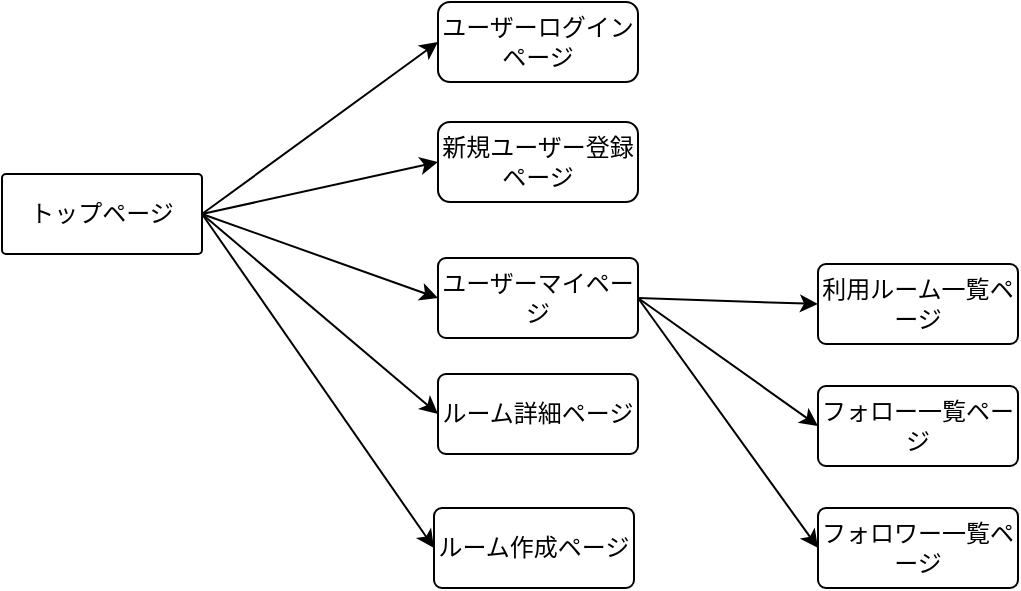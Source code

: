 <mxfile>
    <diagram id="TRSRo84aWO7HDEV1oIN-" name="ページ1">
        <mxGraphModel dx="1410" dy="635" grid="0" gridSize="10" guides="1" tooltips="1" connect="1" arrows="1" fold="1" page="0" pageScale="1" pageWidth="827" pageHeight="1169" background="#ffffff" math="0" shadow="0">
            <root>
                <mxCell id="0"/>
                <mxCell id="1" parent="0"/>
                <mxCell id="15" style="edgeStyle=none;rounded=1;html=1;entryX=0;entryY=0.5;entryDx=0;entryDy=0;strokeColor=#000000;exitX=1;exitY=0.5;exitDx=0;exitDy=0;" edge="1" parent="1" source="2" target="6">
                    <mxGeometry relative="1" as="geometry">
                        <mxPoint x="-29" y="168" as="sourcePoint"/>
                    </mxGeometry>
                </mxCell>
                <mxCell id="16" style="edgeStyle=none;rounded=1;html=1;exitX=1;exitY=0.5;exitDx=0;exitDy=0;entryX=0;entryY=0.5;entryDx=0;entryDy=0;strokeColor=#000000;" edge="1" parent="1" source="2" target="10">
                    <mxGeometry relative="1" as="geometry"/>
                </mxCell>
                <mxCell id="20" style="edgeStyle=none;rounded=1;html=1;exitX=1;exitY=0.5;exitDx=0;exitDy=0;entryX=0;entryY=0.5;entryDx=0;entryDy=0;strokeColor=#000000;" edge="1" parent="1" source="2" target="3">
                    <mxGeometry relative="1" as="geometry"/>
                </mxCell>
                <mxCell id="21" style="edgeStyle=none;rounded=1;html=1;exitX=1;exitY=0.5;exitDx=0;exitDy=0;entryX=0;entryY=0.5;entryDx=0;entryDy=0;strokeColor=#000000;" edge="1" parent="1" source="2" target="4">
                    <mxGeometry relative="1" as="geometry"/>
                </mxCell>
                <mxCell id="2" value="トップページ" style="rounded=1;arcSize=5;whiteSpace=wrap;html=1;align=center;" vertex="1" parent="1">
                    <mxGeometry x="-159" y="234" width="100" height="40" as="geometry"/>
                </mxCell>
                <mxCell id="3" value="ユーザーログインページ" style="whiteSpace=wrap;html=1;align=center;rounded=1;" vertex="1" parent="1">
                    <mxGeometry x="59" y="148" width="100" height="40" as="geometry"/>
                </mxCell>
                <mxCell id="4" value="新規ユーザー登録ページ" style="whiteSpace=wrap;html=1;align=center;rounded=1;" vertex="1" parent="1">
                    <mxGeometry x="59" y="208" width="100" height="40" as="geometry"/>
                </mxCell>
                <mxCell id="17" style="edgeStyle=none;rounded=1;html=1;exitX=1;exitY=0.5;exitDx=0;exitDy=0;entryX=0;entryY=0.5;entryDx=0;entryDy=0;strokeColor=#000000;" edge="1" parent="1" source="5" target="7">
                    <mxGeometry relative="1" as="geometry"/>
                </mxCell>
                <mxCell id="18" style="edgeStyle=none;rounded=1;html=1;exitX=1;exitY=0.5;exitDx=0;exitDy=0;entryX=0;entryY=0.5;entryDx=0;entryDy=0;strokeColor=#000000;" edge="1" parent="1" source="5" target="8">
                    <mxGeometry relative="1" as="geometry"/>
                </mxCell>
                <mxCell id="19" style="edgeStyle=none;rounded=1;html=1;exitX=1;exitY=0.5;exitDx=0;exitDy=0;entryX=0;entryY=0.5;entryDx=0;entryDy=0;strokeColor=#000000;" edge="1" parent="1" source="5" target="9">
                    <mxGeometry relative="1" as="geometry"/>
                </mxCell>
                <mxCell id="5" value="ユーザーマイページ" style="rounded=1;arcSize=10;whiteSpace=wrap;html=1;align=center;" vertex="1" parent="1">
                    <mxGeometry x="59" y="276" width="100" height="40" as="geometry"/>
                </mxCell>
                <mxCell id="6" value="ルーム詳細ページ" style="rounded=1;arcSize=10;whiteSpace=wrap;html=1;align=center;" vertex="1" parent="1">
                    <mxGeometry x="59" y="334" width="100" height="40" as="geometry"/>
                </mxCell>
                <mxCell id="7" value="利用ルーム一覧ページ" style="rounded=1;arcSize=10;whiteSpace=wrap;html=1;align=center;" vertex="1" parent="1">
                    <mxGeometry x="249" y="279" width="100" height="40" as="geometry"/>
                </mxCell>
                <mxCell id="8" value="フォロー一覧ページ" style="rounded=1;arcSize=10;whiteSpace=wrap;html=1;align=center;" vertex="1" parent="1">
                    <mxGeometry x="249" y="340" width="100" height="40" as="geometry"/>
                </mxCell>
                <mxCell id="9" value="フォロワー一覧ページ" style="rounded=1;arcSize=10;whiteSpace=wrap;html=1;align=center;" vertex="1" parent="1">
                    <mxGeometry x="249" y="401" width="100" height="40" as="geometry"/>
                </mxCell>
                <mxCell id="10" value="ルーム作成ページ" style="rounded=1;arcSize=10;whiteSpace=wrap;html=1;align=center;" vertex="1" parent="1">
                    <mxGeometry x="57" y="401" width="100" height="40" as="geometry"/>
                </mxCell>
                <mxCell id="14" style="edgeStyle=none;rounded=1;html=1;entryX=0;entryY=0.5;entryDx=0;entryDy=0;strokeColor=#000000;exitX=1;exitY=0.5;exitDx=0;exitDy=0;" edge="1" parent="1" source="2" target="5">
                    <mxGeometry relative="1" as="geometry">
                        <mxPoint x="-28" y="169" as="sourcePoint"/>
                    </mxGeometry>
                </mxCell>
            </root>
        </mxGraphModel>
    </diagram>
</mxfile>